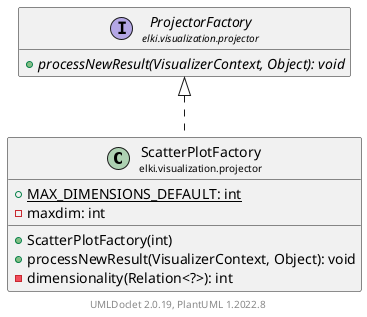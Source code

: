 @startuml
    remove .*\.(Instance|Par|Parameterizer|Factory)$
    set namespaceSeparator none
    hide empty fields
    hide empty methods

    class "<size:14>ScatterPlotFactory\n<size:10>elki.visualization.projector" as elki.visualization.projector.ScatterPlotFactory [[ScatterPlotFactory.html]] {
        {static} +MAX_DIMENSIONS_DEFAULT: int
        -maxdim: int
        +ScatterPlotFactory(int)
        +processNewResult(VisualizerContext, Object): void
        -dimensionality(Relation<?>): int
    }

    interface "<size:14>ProjectorFactory\n<size:10>elki.visualization.projector" as elki.visualization.projector.ProjectorFactory [[ProjectorFactory.html]] {
        {abstract} +processNewResult(VisualizerContext, Object): void
    }
    class "<size:14>ScatterPlotFactory.Par\n<size:10>elki.visualization.projector" as elki.visualization.projector.ScatterPlotFactory.Par [[ScatterPlotFactory.Par.html]]

    elki.visualization.projector.ProjectorFactory <|.. elki.visualization.projector.ScatterPlotFactory
    elki.visualization.projector.ScatterPlotFactory +-- elki.visualization.projector.ScatterPlotFactory.Par

    center footer UMLDoclet 2.0.19, PlantUML 1.2022.8
@enduml
